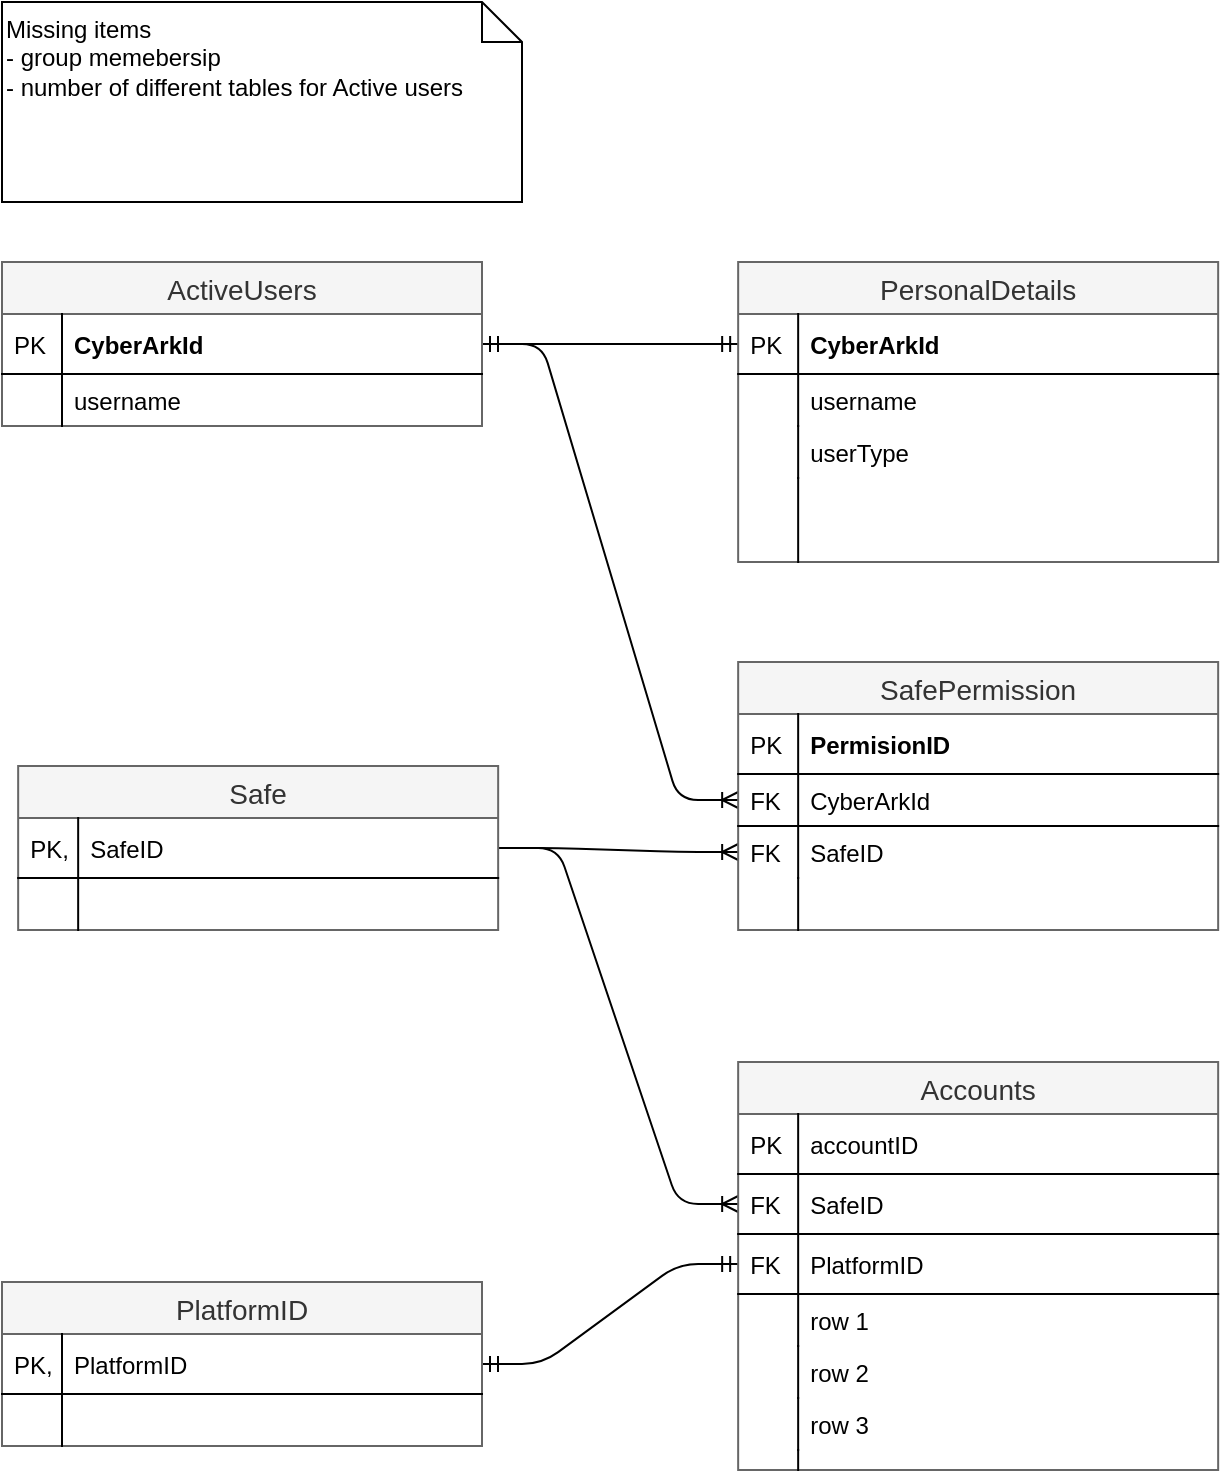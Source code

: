 <mxfile version="13.0.1" type="device" pages="3"><diagram id="h0bGJaX4i4ddH7-zk2Kg" name="entity relations"><mxGraphModel dx="1086" dy="806" grid="1" gridSize="10" guides="1" tooltips="1" connect="1" arrows="1" fold="1" page="1" pageScale="1" pageWidth="850" pageHeight="1100" math="0" shadow="0"><root><mxCell id="0"/><mxCell id="1" parent="0"/><mxCell id="xmzjvy61RxIBYFn5Sgrm-73" value="" style="edgeStyle=entityRelationEdgeStyle;fontSize=12;html=1;endArrow=ERmandOne;startArrow=ERmandOne;entryX=0;entryY=0.5;entryDx=0;entryDy=0;exitX=1;exitY=0.5;exitDx=0;exitDy=0;" parent="1" source="MFHoOH72M9e6B-pC0F_9-9" target="xmzjvy61RxIBYFn5Sgrm-2" edge="1"><mxGeometry width="100" height="100" relative="1" as="geometry"><mxPoint x="338.08" y="380" as="sourcePoint"/><mxPoint x="438.08" y="280" as="targetPoint"/></mxGeometry></mxCell><mxCell id="xmzjvy61RxIBYFn5Sgrm-75" value="" style="edgeStyle=entityRelationEdgeStyle;fontSize=12;html=1;endArrow=ERoneToMany;exitX=1;exitY=0.5;exitDx=0;exitDy=0;entryX=0;entryY=0.5;entryDx=0;entryDy=0;" parent="1" source="MFHoOH72M9e6B-pC0F_9-9" target="xmzjvy61RxIBYFn5Sgrm-52" edge="1"><mxGeometry width="100" height="100" relative="1" as="geometry"><mxPoint x="338.08" y="510" as="sourcePoint"/><mxPoint x="438.08" y="410" as="targetPoint"/></mxGeometry></mxCell><mxCell id="xmzjvy61RxIBYFn5Sgrm-76" value="" style="edgeStyle=entityRelationEdgeStyle;fontSize=12;html=1;endArrow=ERoneToMany;exitX=1;exitY=0.5;exitDx=0;exitDy=0;entryX=0;entryY=0.5;entryDx=0;entryDy=0;" parent="1" source="xmzjvy61RxIBYFn5Sgrm-48" target="xmzjvy61RxIBYFn5Sgrm-54" edge="1"><mxGeometry width="100" height="100" relative="1" as="geometry"><mxPoint x="348.08" y="331" as="sourcePoint"/><mxPoint x="458.08" y="529" as="targetPoint"/></mxGeometry></mxCell><mxCell id="xmzjvy61RxIBYFn5Sgrm-90" value="" style="edgeStyle=entityRelationEdgeStyle;fontSize=12;html=1;endArrow=ERoneToMany;exitX=1;exitY=0.5;exitDx=0;exitDy=0;entryX=0;entryY=0.5;entryDx=0;entryDy=0;" parent="1" source="xmzjvy61RxIBYFn5Sgrm-48" target="xmzjvy61RxIBYFn5Sgrm-88" edge="1"><mxGeometry width="100" height="100" relative="1" as="geometry"><mxPoint x="358.08" y="533" as="sourcePoint"/><mxPoint x="458.08" y="535" as="targetPoint"/></mxGeometry></mxCell><mxCell id="xmzjvy61RxIBYFn5Sgrm-98" value="" style="edgeStyle=entityRelationEdgeStyle;fontSize=12;html=1;endArrow=ERmandOne;startArrow=ERmandOne;entryX=0;entryY=0.5;entryDx=0;entryDy=0;exitX=1;exitY=0.5;exitDx=0;exitDy=0;" parent="1" source="xmzjvy61RxIBYFn5Sgrm-94" target="xmzjvy61RxIBYFn5Sgrm-91" edge="1"><mxGeometry width="100" height="100" relative="1" as="geometry"><mxPoint x="248.08" y="720" as="sourcePoint"/><mxPoint x="348.08" y="620" as="targetPoint"/></mxGeometry></mxCell><mxCell id="e4TGI4z-4GF1HTSeUSSN-2" value="Missing items&lt;br&gt;- group memebersip&lt;br&gt;- number of different tables for Active users" style="shape=note;size=20;whiteSpace=wrap;html=1;align=left;verticalAlign=top;" parent="1" vertex="1"><mxGeometry x="100" y="100" width="260" height="100" as="geometry"/></mxCell><mxCell id="MFHoOH72M9e6B-pC0F_9-8" value="ActiveUsers" style="swimlane;fontStyle=0;childLayout=stackLayout;horizontal=1;startSize=26;horizontalStack=0;resizeParent=1;resizeParentMax=0;resizeLast=0;collapsible=1;marginBottom=0;align=center;fontSize=14;fillColor=#f5f5f5;strokeColor=#666666;fontColor=#333333;" parent="1" vertex="1"><mxGeometry x="100" y="230" width="240" height="82" as="geometry"><mxRectangle x="150" y="90" width="110" height="26" as="alternateBounds"/></mxGeometry></mxCell><mxCell id="MFHoOH72M9e6B-pC0F_9-9" value="CyberArkId" style="shape=partialRectangle;top=0;left=0;right=0;bottom=1;align=left;verticalAlign=middle;fillColor=none;spacingLeft=34;spacingRight=4;overflow=hidden;rotatable=0;points=[[0,0.5],[1,0.5]];portConstraint=eastwest;dropTarget=0;fontStyle=1;fontSize=12;" parent="MFHoOH72M9e6B-pC0F_9-8" vertex="1"><mxGeometry y="26" width="240" height="30" as="geometry"/></mxCell><mxCell id="MFHoOH72M9e6B-pC0F_9-10" value="PK" style="shape=partialRectangle;top=0;left=0;bottom=0;fillColor=none;align=left;verticalAlign=middle;spacingLeft=4;spacingRight=4;overflow=hidden;rotatable=0;points=[];portConstraint=eastwest;part=1;fontSize=12;" parent="MFHoOH72M9e6B-pC0F_9-9" vertex="1" connectable="0"><mxGeometry width="30" height="30" as="geometry"/></mxCell><mxCell id="MFHoOH72M9e6B-pC0F_9-11" value="username" style="shape=partialRectangle;top=0;left=0;right=0;bottom=0;align=left;verticalAlign=top;fillColor=none;spacingLeft=34;spacingRight=4;overflow=hidden;rotatable=0;points=[[0,0.5],[1,0.5]];portConstraint=eastwest;dropTarget=0;fontSize=12;" parent="MFHoOH72M9e6B-pC0F_9-8" vertex="1"><mxGeometry y="56" width="240" height="26" as="geometry"/></mxCell><mxCell id="MFHoOH72M9e6B-pC0F_9-12" value="" style="shape=partialRectangle;top=0;left=0;bottom=0;fillColor=none;align=left;verticalAlign=top;spacingLeft=4;spacingRight=4;overflow=hidden;rotatable=0;points=[];portConstraint=eastwest;part=1;fontSize=12;" parent="MFHoOH72M9e6B-pC0F_9-11" vertex="1" connectable="0"><mxGeometry width="30" height="26" as="geometry"/></mxCell><mxCell id="xmzjvy61RxIBYFn5Sgrm-47" value="Safe" style="swimlane;fontStyle=0;childLayout=stackLayout;horizontal=1;startSize=26;horizontalStack=0;resizeParent=1;resizeParentMax=0;resizeLast=0;collapsible=1;marginBottom=0;align=center;fontSize=14;fillColor=#f5f5f5;strokeColor=#666666;fontColor=#333333;" parent="1" vertex="1"><mxGeometry x="108.08" y="482" width="240" height="82" as="geometry"><mxRectangle x="150" y="90" width="110" height="26" as="alternateBounds"/></mxGeometry></mxCell><mxCell id="xmzjvy61RxIBYFn5Sgrm-48" value="SafeID" style="shape=partialRectangle;top=0;left=0;right=0;bottom=1;align=left;verticalAlign=middle;fillColor=none;spacingLeft=34;spacingRight=4;overflow=hidden;rotatable=0;points=[[0,0.5],[1,0.5]];portConstraint=eastwest;dropTarget=0;fontStyle=0;fontSize=12;" parent="xmzjvy61RxIBYFn5Sgrm-47" vertex="1"><mxGeometry y="26" width="240" height="30" as="geometry"/></mxCell><mxCell id="xmzjvy61RxIBYFn5Sgrm-49" value="PK, FK" style="shape=partialRectangle;top=0;left=0;bottom=0;fillColor=none;align=left;verticalAlign=middle;spacingLeft=4;spacingRight=4;overflow=hidden;rotatable=0;points=[];portConstraint=eastwest;part=1;fontSize=12;" parent="xmzjvy61RxIBYFn5Sgrm-48" vertex="1" connectable="0"><mxGeometry width="30" height="30" as="geometry"/></mxCell><mxCell id="xmzjvy61RxIBYFn5Sgrm-50" value="" style="shape=partialRectangle;top=0;left=0;right=0;bottom=0;align=left;verticalAlign=top;fillColor=none;spacingLeft=34;spacingRight=4;overflow=hidden;rotatable=0;points=[[0,0.5],[1,0.5]];portConstraint=eastwest;dropTarget=0;fontSize=12;" parent="xmzjvy61RxIBYFn5Sgrm-47" vertex="1"><mxGeometry y="56" width="240" height="26" as="geometry"/></mxCell><mxCell id="xmzjvy61RxIBYFn5Sgrm-51" value="" style="shape=partialRectangle;top=0;left=0;bottom=0;fillColor=none;align=left;verticalAlign=top;spacingLeft=4;spacingRight=4;overflow=hidden;rotatable=0;points=[];portConstraint=eastwest;part=1;fontSize=12;" parent="xmzjvy61RxIBYFn5Sgrm-50" vertex="1" connectable="0"><mxGeometry width="30" height="26" as="geometry"/></mxCell><mxCell id="xmzjvy61RxIBYFn5Sgrm-38" value="SafePermission" style="swimlane;fontStyle=0;childLayout=stackLayout;horizontal=1;startSize=26;horizontalStack=0;resizeParent=1;resizeParentMax=0;resizeLast=0;collapsible=1;marginBottom=0;align=center;fontSize=14;fillColor=#f5f5f5;strokeColor=#666666;fontColor=#333333;" parent="1" vertex="1"><mxGeometry x="468.08" y="430" width="240" height="134" as="geometry"><mxRectangle x="523.24" y="90" width="130" height="26" as="alternateBounds"/></mxGeometry></mxCell><mxCell id="xmzjvy61RxIBYFn5Sgrm-39" value="PermisionID" style="shape=partialRectangle;top=0;left=0;right=0;bottom=1;align=left;verticalAlign=middle;fillColor=none;spacingLeft=34;spacingRight=4;overflow=hidden;rotatable=0;points=[[0,0.5],[1,0.5]];portConstraint=eastwest;dropTarget=0;fontStyle=1;fontSize=12;" parent="xmzjvy61RxIBYFn5Sgrm-38" vertex="1"><mxGeometry y="26" width="240" height="30" as="geometry"/></mxCell><mxCell id="xmzjvy61RxIBYFn5Sgrm-40" value="PK" style="shape=partialRectangle;top=0;left=0;bottom=0;fillColor=none;align=left;verticalAlign=middle;spacingLeft=4;spacingRight=4;overflow=hidden;rotatable=0;points=[];portConstraint=eastwest;part=1;fontSize=12;" parent="xmzjvy61RxIBYFn5Sgrm-39" vertex="1" connectable="0"><mxGeometry width="30" height="30" as="geometry"/></mxCell><mxCell id="xmzjvy61RxIBYFn5Sgrm-52" value="CyberArkId " style="shape=partialRectangle;top=0;left=0;right=0;bottom=1;align=left;verticalAlign=top;fillColor=none;spacingLeft=34;spacingRight=4;overflow=hidden;rotatable=0;points=[[0,0.5],[1,0.5]];portConstraint=eastwest;dropTarget=0;fontSize=12;" parent="xmzjvy61RxIBYFn5Sgrm-38" vertex="1"><mxGeometry y="56" width="240" height="26" as="geometry"/></mxCell><mxCell id="xmzjvy61RxIBYFn5Sgrm-53" value="FK" style="shape=partialRectangle;top=0;left=0;bottom=0;fillColor=none;align=left;verticalAlign=top;spacingLeft=4;spacingRight=4;overflow=hidden;rotatable=0;points=[];portConstraint=eastwest;part=1;fontSize=12;" parent="xmzjvy61RxIBYFn5Sgrm-52" vertex="1" connectable="0"><mxGeometry width="30" height="26" as="geometry"/></mxCell><mxCell id="xmzjvy61RxIBYFn5Sgrm-54" value="SafeID " style="shape=partialRectangle;top=0;left=0;right=0;bottom=0;align=left;verticalAlign=top;fillColor=none;spacingLeft=34;spacingRight=4;overflow=hidden;rotatable=0;points=[[0,0.5],[1,0.5]];portConstraint=eastwest;dropTarget=0;fontSize=12;" parent="xmzjvy61RxIBYFn5Sgrm-38" vertex="1"><mxGeometry y="82" width="240" height="26" as="geometry"/></mxCell><mxCell id="xmzjvy61RxIBYFn5Sgrm-55" value="FK" style="shape=partialRectangle;top=0;left=0;bottom=0;fillColor=none;align=left;verticalAlign=top;spacingLeft=4;spacingRight=4;overflow=hidden;rotatable=0;points=[];portConstraint=eastwest;part=1;fontSize=12;" parent="xmzjvy61RxIBYFn5Sgrm-54" vertex="1" connectable="0"><mxGeometry width="30" height="26" as="geometry"/></mxCell><mxCell id="xmzjvy61RxIBYFn5Sgrm-41" value="" style="shape=partialRectangle;top=0;left=0;right=0;bottom=0;align=left;verticalAlign=top;fillColor=none;spacingLeft=34;spacingRight=4;overflow=hidden;rotatable=0;points=[[0,0.5],[1,0.5]];portConstraint=eastwest;dropTarget=0;fontSize=12;" parent="xmzjvy61RxIBYFn5Sgrm-38" vertex="1"><mxGeometry y="108" width="240" height="26" as="geometry"/></mxCell><mxCell id="xmzjvy61RxIBYFn5Sgrm-42" value="" style="shape=partialRectangle;top=0;left=0;bottom=0;fillColor=none;align=left;verticalAlign=top;spacingLeft=4;spacingRight=4;overflow=hidden;rotatable=0;points=[];portConstraint=eastwest;part=1;fontSize=12;" parent="xmzjvy61RxIBYFn5Sgrm-41" vertex="1" connectable="0"><mxGeometry width="30" height="26" as="geometry"/></mxCell><mxCell id="xmzjvy61RxIBYFn5Sgrm-1" value="PersonalDetails" style="swimlane;fontStyle=0;childLayout=stackLayout;horizontal=1;startSize=26;horizontalStack=0;resizeParent=1;resizeParentMax=0;resizeLast=0;collapsible=1;marginBottom=0;align=center;fontSize=14;fillColor=#f5f5f5;strokeColor=#666666;fontColor=#333333;" parent="1" vertex="1"><mxGeometry x="468.08" y="230" width="240" height="150" as="geometry"><mxRectangle x="523.24" y="90" width="130" height="26" as="alternateBounds"/></mxGeometry></mxCell><mxCell id="xmzjvy61RxIBYFn5Sgrm-2" value="CyberArkId" style="shape=partialRectangle;top=0;left=0;right=0;bottom=1;align=left;verticalAlign=middle;fillColor=none;spacingLeft=34;spacingRight=4;overflow=hidden;rotatable=0;points=[[0,0.5],[1,0.5]];portConstraint=eastwest;dropTarget=0;fontStyle=1;fontSize=12;" parent="xmzjvy61RxIBYFn5Sgrm-1" vertex="1"><mxGeometry y="26" width="240" height="30" as="geometry"/></mxCell><mxCell id="xmzjvy61RxIBYFn5Sgrm-3" value="PK" style="shape=partialRectangle;top=0;left=0;bottom=0;fillColor=none;align=left;verticalAlign=middle;spacingLeft=4;spacingRight=4;overflow=hidden;rotatable=0;points=[];portConstraint=eastwest;part=1;fontSize=12;" parent="xmzjvy61RxIBYFn5Sgrm-2" vertex="1" connectable="0"><mxGeometry width="30" height="30" as="geometry"/></mxCell><mxCell id="xmzjvy61RxIBYFn5Sgrm-4" value="username" style="shape=partialRectangle;top=0;left=0;right=0;bottom=0;align=left;verticalAlign=top;fillColor=none;spacingLeft=34;spacingRight=4;overflow=hidden;rotatable=0;points=[[0,0.5],[1,0.5]];portConstraint=eastwest;dropTarget=0;fontSize=12;" parent="xmzjvy61RxIBYFn5Sgrm-1" vertex="1"><mxGeometry y="56" width="240" height="26" as="geometry"/></mxCell><mxCell id="xmzjvy61RxIBYFn5Sgrm-5" value="" style="shape=partialRectangle;top=0;left=0;bottom=0;fillColor=none;align=left;verticalAlign=top;spacingLeft=4;spacingRight=4;overflow=hidden;rotatable=0;points=[];portConstraint=eastwest;part=1;fontSize=12;" parent="xmzjvy61RxIBYFn5Sgrm-4" vertex="1" connectable="0"><mxGeometry width="30" height="26" as="geometry"/></mxCell><mxCell id="xmzjvy61RxIBYFn5Sgrm-6" value="userType" style="shape=partialRectangle;top=0;left=0;right=0;bottom=0;align=left;verticalAlign=top;fillColor=none;spacingLeft=34;spacingRight=4;overflow=hidden;rotatable=0;points=[[0,0.5],[1,0.5]];portConstraint=eastwest;dropTarget=0;fontSize=12;" parent="xmzjvy61RxIBYFn5Sgrm-1" vertex="1"><mxGeometry y="82" width="240" height="26" as="geometry"/></mxCell><mxCell id="xmzjvy61RxIBYFn5Sgrm-7" value="" style="shape=partialRectangle;top=0;left=0;bottom=0;fillColor=none;align=left;verticalAlign=top;spacingLeft=4;spacingRight=4;overflow=hidden;rotatable=0;points=[];portConstraint=eastwest;part=1;fontSize=12;" parent="xmzjvy61RxIBYFn5Sgrm-6" vertex="1" connectable="0"><mxGeometry width="30" height="26" as="geometry"/></mxCell><mxCell id="xmzjvy61RxIBYFn5Sgrm-8" value="" style="shape=partialRectangle;top=0;left=0;right=0;bottom=0;align=left;verticalAlign=top;fillColor=none;spacingLeft=34;spacingRight=4;overflow=hidden;rotatable=0;points=[[0,0.5],[1,0.5]];portConstraint=eastwest;dropTarget=0;fontSize=12;" parent="xmzjvy61RxIBYFn5Sgrm-1" vertex="1"><mxGeometry y="108" width="240" height="42" as="geometry"/></mxCell><mxCell id="xmzjvy61RxIBYFn5Sgrm-9" value="" style="shape=partialRectangle;top=0;left=0;bottom=0;fillColor=none;align=left;verticalAlign=top;spacingLeft=4;spacingRight=4;overflow=hidden;rotatable=0;points=[];portConstraint=eastwest;part=1;fontSize=12;" parent="xmzjvy61RxIBYFn5Sgrm-8" vertex="1" connectable="0"><mxGeometry width="30" height="42" as="geometry"/></mxCell><mxCell id="xmzjvy61RxIBYFn5Sgrm-77" value="Accounts" style="swimlane;fontStyle=0;childLayout=stackLayout;horizontal=1;startSize=26;horizontalStack=0;resizeParent=1;resizeParentMax=0;resizeLast=0;collapsible=1;marginBottom=0;align=center;fontSize=14;fillColor=#f5f5f5;strokeColor=#666666;fontColor=#333333;" parent="1" vertex="1"><mxGeometry x="468.08" y="630" width="240" height="204" as="geometry"/></mxCell><mxCell id="xmzjvy61RxIBYFn5Sgrm-78" value="accountID" style="shape=partialRectangle;top=0;left=0;right=0;bottom=1;align=left;verticalAlign=middle;fillColor=none;spacingLeft=34;spacingRight=4;overflow=hidden;rotatable=0;points=[[0,0.5],[1,0.5]];portConstraint=eastwest;dropTarget=0;fontStyle=0;fontSize=12;" parent="xmzjvy61RxIBYFn5Sgrm-77" vertex="1"><mxGeometry y="26" width="240" height="30" as="geometry"/></mxCell><mxCell id="xmzjvy61RxIBYFn5Sgrm-79" value="PK" style="shape=partialRectangle;top=0;left=0;bottom=0;fillColor=none;align=left;verticalAlign=middle;spacingLeft=4;spacingRight=4;overflow=hidden;rotatable=0;points=[];portConstraint=eastwest;part=1;fontSize=12;" parent="xmzjvy61RxIBYFn5Sgrm-78" vertex="1" connectable="0"><mxGeometry width="30" height="30" as="geometry"/></mxCell><mxCell id="xmzjvy61RxIBYFn5Sgrm-88" value="SafeID" style="shape=partialRectangle;top=0;left=0;right=0;bottom=1;align=left;verticalAlign=middle;fillColor=none;spacingLeft=34;spacingRight=4;overflow=hidden;rotatable=0;points=[[0,0.5],[1,0.5]];portConstraint=eastwest;dropTarget=0;fontStyle=0;fontSize=12;" parent="xmzjvy61RxIBYFn5Sgrm-77" vertex="1"><mxGeometry y="56" width="240" height="30" as="geometry"/></mxCell><mxCell id="xmzjvy61RxIBYFn5Sgrm-89" value="FK" style="shape=partialRectangle;top=0;left=0;bottom=0;fillColor=none;align=left;verticalAlign=middle;spacingLeft=4;spacingRight=4;overflow=hidden;rotatable=0;points=[];portConstraint=eastwest;part=1;fontSize=12;" parent="xmzjvy61RxIBYFn5Sgrm-88" vertex="1" connectable="0"><mxGeometry width="30" height="30" as="geometry"/></mxCell><mxCell id="xmzjvy61RxIBYFn5Sgrm-91" value="PlatformID" style="shape=partialRectangle;top=0;left=0;right=0;bottom=1;align=left;verticalAlign=middle;fillColor=none;spacingLeft=34;spacingRight=4;overflow=hidden;rotatable=0;points=[[0,0.5],[1,0.5]];portConstraint=eastwest;dropTarget=0;fontStyle=0;fontSize=12;" parent="xmzjvy61RxIBYFn5Sgrm-77" vertex="1"><mxGeometry y="86" width="240" height="30" as="geometry"/></mxCell><mxCell id="xmzjvy61RxIBYFn5Sgrm-92" value="FK" style="shape=partialRectangle;top=0;left=0;bottom=0;fillColor=none;align=left;verticalAlign=middle;spacingLeft=4;spacingRight=4;overflow=hidden;rotatable=0;points=[];portConstraint=eastwest;part=1;fontSize=12;" parent="xmzjvy61RxIBYFn5Sgrm-91" vertex="1" connectable="0"><mxGeometry width="30" height="30" as="geometry"/></mxCell><mxCell id="xmzjvy61RxIBYFn5Sgrm-80" value="row 1" style="shape=partialRectangle;top=0;left=0;right=0;bottom=0;align=left;verticalAlign=top;fillColor=none;spacingLeft=34;spacingRight=4;overflow=hidden;rotatable=0;points=[[0,0.5],[1,0.5]];portConstraint=eastwest;dropTarget=0;fontSize=12;" parent="xmzjvy61RxIBYFn5Sgrm-77" vertex="1"><mxGeometry y="116" width="240" height="26" as="geometry"/></mxCell><mxCell id="xmzjvy61RxIBYFn5Sgrm-81" value="" style="shape=partialRectangle;top=0;left=0;bottom=0;fillColor=none;align=left;verticalAlign=top;spacingLeft=4;spacingRight=4;overflow=hidden;rotatable=0;points=[];portConstraint=eastwest;part=1;fontSize=12;" parent="xmzjvy61RxIBYFn5Sgrm-80" vertex="1" connectable="0"><mxGeometry width="30" height="26" as="geometry"/></mxCell><mxCell id="xmzjvy61RxIBYFn5Sgrm-82" value="row 2" style="shape=partialRectangle;top=0;left=0;right=0;bottom=0;align=left;verticalAlign=top;fillColor=none;spacingLeft=34;spacingRight=4;overflow=hidden;rotatable=0;points=[[0,0.5],[1,0.5]];portConstraint=eastwest;dropTarget=0;fontSize=12;" parent="xmzjvy61RxIBYFn5Sgrm-77" vertex="1"><mxGeometry y="142" width="240" height="26" as="geometry"/></mxCell><mxCell id="xmzjvy61RxIBYFn5Sgrm-83" value="" style="shape=partialRectangle;top=0;left=0;bottom=0;fillColor=none;align=left;verticalAlign=top;spacingLeft=4;spacingRight=4;overflow=hidden;rotatable=0;points=[];portConstraint=eastwest;part=1;fontSize=12;" parent="xmzjvy61RxIBYFn5Sgrm-82" vertex="1" connectable="0"><mxGeometry width="30" height="26" as="geometry"/></mxCell><mxCell id="xmzjvy61RxIBYFn5Sgrm-84" value="row 3" style="shape=partialRectangle;top=0;left=0;right=0;bottom=0;align=left;verticalAlign=top;fillColor=none;spacingLeft=34;spacingRight=4;overflow=hidden;rotatable=0;points=[[0,0.5],[1,0.5]];portConstraint=eastwest;dropTarget=0;fontSize=12;" parent="xmzjvy61RxIBYFn5Sgrm-77" vertex="1"><mxGeometry y="168" width="240" height="26" as="geometry"/></mxCell><mxCell id="xmzjvy61RxIBYFn5Sgrm-85" value="" style="shape=partialRectangle;top=0;left=0;bottom=0;fillColor=none;align=left;verticalAlign=top;spacingLeft=4;spacingRight=4;overflow=hidden;rotatable=0;points=[];portConstraint=eastwest;part=1;fontSize=12;" parent="xmzjvy61RxIBYFn5Sgrm-84" vertex="1" connectable="0"><mxGeometry width="30" height="26" as="geometry"/></mxCell><mxCell id="xmzjvy61RxIBYFn5Sgrm-86" value="" style="shape=partialRectangle;top=0;left=0;right=0;bottom=0;align=left;verticalAlign=top;fillColor=none;spacingLeft=34;spacingRight=4;overflow=hidden;rotatable=0;points=[[0,0.5],[1,0.5]];portConstraint=eastwest;dropTarget=0;fontSize=12;" parent="xmzjvy61RxIBYFn5Sgrm-77" vertex="1"><mxGeometry y="194" width="240" height="10" as="geometry"/></mxCell><mxCell id="xmzjvy61RxIBYFn5Sgrm-87" value="" style="shape=partialRectangle;top=0;left=0;bottom=0;fillColor=none;align=left;verticalAlign=top;spacingLeft=4;spacingRight=4;overflow=hidden;rotatable=0;points=[];portConstraint=eastwest;part=1;fontSize=12;" parent="xmzjvy61RxIBYFn5Sgrm-86" vertex="1" connectable="0"><mxGeometry width="30" height="10" as="geometry"/></mxCell><mxCell id="xmzjvy61RxIBYFn5Sgrm-93" value="PlatformID" style="swimlane;fontStyle=0;childLayout=stackLayout;horizontal=1;startSize=26;horizontalStack=0;resizeParent=1;resizeParentMax=0;resizeLast=0;collapsible=1;marginBottom=0;align=center;fontSize=14;fillColor=#f5f5f5;strokeColor=#666666;fontColor=#333333;" parent="1" vertex="1"><mxGeometry x="100" y="740" width="240" height="82" as="geometry"><mxRectangle x="150" y="90" width="110" height="26" as="alternateBounds"/></mxGeometry></mxCell><mxCell id="xmzjvy61RxIBYFn5Sgrm-94" value="PlatformID" style="shape=partialRectangle;top=0;left=0;right=0;bottom=1;align=left;verticalAlign=middle;fillColor=none;spacingLeft=34;spacingRight=4;overflow=hidden;rotatable=0;points=[[0,0.5],[1,0.5]];portConstraint=eastwest;dropTarget=0;fontStyle=0;fontSize=12;" parent="xmzjvy61RxIBYFn5Sgrm-93" vertex="1"><mxGeometry y="26" width="240" height="30" as="geometry"/></mxCell><mxCell id="xmzjvy61RxIBYFn5Sgrm-95" value="PK, FK" style="shape=partialRectangle;top=0;left=0;bottom=0;fillColor=none;align=left;verticalAlign=middle;spacingLeft=4;spacingRight=4;overflow=hidden;rotatable=0;points=[];portConstraint=eastwest;part=1;fontSize=12;" parent="xmzjvy61RxIBYFn5Sgrm-94" vertex="1" connectable="0"><mxGeometry width="30" height="30" as="geometry"/></mxCell><mxCell id="xmzjvy61RxIBYFn5Sgrm-96" value="" style="shape=partialRectangle;top=0;left=0;right=0;bottom=0;align=left;verticalAlign=top;fillColor=none;spacingLeft=34;spacingRight=4;overflow=hidden;rotatable=0;points=[[0,0.5],[1,0.5]];portConstraint=eastwest;dropTarget=0;fontSize=12;" parent="xmzjvy61RxIBYFn5Sgrm-93" vertex="1"><mxGeometry y="56" width="240" height="26" as="geometry"/></mxCell><mxCell id="xmzjvy61RxIBYFn5Sgrm-97" value="" style="shape=partialRectangle;top=0;left=0;bottom=0;fillColor=none;align=left;verticalAlign=top;spacingLeft=4;spacingRight=4;overflow=hidden;rotatable=0;points=[];portConstraint=eastwest;part=1;fontSize=12;" parent="xmzjvy61RxIBYFn5Sgrm-96" vertex="1" connectable="0"><mxGeometry width="30" height="26" as="geometry"/></mxCell></root></mxGraphModel></diagram><diagram id="OjbdPkl3FEEiEPVgNsKW" name="entity relations with history"><mxGraphModel dx="1086" dy="806" grid="1" gridSize="10" guides="1" tooltips="1" connect="1" arrows="1" fold="1" page="1" pageScale="1" pageWidth="850" pageHeight="1100" math="0" shadow="0"><root><mxCell id="AyatujjqUIouqvu1tUF5-0"/><mxCell id="AyatujjqUIouqvu1tUF5-1" parent="AyatujjqUIouqvu1tUF5-0"/><mxCell id="INueGXiEza0OY32mo9jE-0" value="1" style="resizable=0;html=1;align=left;verticalAlign=bottom;" connectable="0" vertex="1" parent="AyatujjqUIouqvu1tUF5-1"><mxGeometry x="330.0" y="224.006" as="geometry"/></mxCell><mxCell id="INueGXiEza0OY32mo9jE-1" value="1" style="resizable=0;html=1;align=left;verticalAlign=bottom;" connectable="0" vertex="1" parent="AyatujjqUIouqvu1tUF5-1"><mxGeometry x="690.0" y="228.006" as="geometry"/></mxCell><mxCell id="INueGXiEza0OY32mo9jE-2" value="" style="edgeStyle=entityRelationEdgeStyle;fontSize=12;html=1;endArrow=ERmandOne;startArrow=ERmandOne;entryX=0;entryY=0.5;entryDx=0;entryDy=0;exitX=1;exitY=0.5;exitDx=0;exitDy=0;" edge="1" parent="AyatujjqUIouqvu1tUF5-1" source="INueGXiEza0OY32mo9jE-6" target="INueGXiEza0OY32mo9jE-26"><mxGeometry width="100" height="100" relative="1" as="geometry"><mxPoint x="328.08" y="430" as="sourcePoint"/><mxPoint x="428.08" y="330" as="targetPoint"/></mxGeometry></mxCell><mxCell id="INueGXiEza0OY32mo9jE-3" value="" style="edgeStyle=entityRelationEdgeStyle;fontSize=12;html=1;endArrow=ERoneToMany;exitX=1;exitY=0.5;exitDx=0;exitDy=0;entryX=0;entryY=0.5;entryDx=0;entryDy=0;" edge="1" parent="AyatujjqUIouqvu1tUF5-1" source="INueGXiEza0OY32mo9jE-6" target="INueGXiEza0OY32mo9jE-19"><mxGeometry width="100" height="100" relative="1" as="geometry"><mxPoint x="328.08" y="560" as="sourcePoint"/><mxPoint x="428.08" y="460" as="targetPoint"/></mxGeometry></mxCell><mxCell id="INueGXiEza0OY32mo9jE-4" value="" style="edgeStyle=entityRelationEdgeStyle;fontSize=12;html=1;endArrow=ERoneToMany;exitX=1;exitY=0.5;exitDx=0;exitDy=0;entryX=0;entryY=0.5;entryDx=0;entryDy=0;" edge="1" parent="AyatujjqUIouqvu1tUF5-1" source="INueGXiEza0OY32mo9jE-11" target="INueGXiEza0OY32mo9jE-21"><mxGeometry width="100" height="100" relative="1" as="geometry"><mxPoint x="338.08" y="381" as="sourcePoint"/><mxPoint x="448.08" y="579" as="targetPoint"/></mxGeometry></mxCell><mxCell id="INueGXiEza0OY32mo9jE-15" value="" style="edgeStyle=entityRelationEdgeStyle;fontSize=12;html=1;endArrow=ERoneToMany;exitX=1;exitY=0.5;exitDx=0;exitDy=0;entryX=0;entryY=0.5;entryDx=0;entryDy=0;" edge="1" parent="AyatujjqUIouqvu1tUF5-1" source="INueGXiEza0OY32mo9jE-11" target="INueGXiEza0OY32mo9jE-37"><mxGeometry width="100" height="100" relative="1" as="geometry"><mxPoint x="348.08" y="583" as="sourcePoint"/><mxPoint x="448.08" y="585" as="targetPoint"/></mxGeometry></mxCell><mxCell id="INueGXiEza0OY32mo9jE-72" value="" style="edgeStyle=entityRelationEdgeStyle;fontSize=12;html=1;endArrow=ERmandOne;startArrow=ERmandOne;entryX=0;entryY=0.5;entryDx=0;entryDy=0;exitX=1;exitY=0.5;exitDx=0;exitDy=0;" edge="1" parent="AyatujjqUIouqvu1tUF5-1" source="INueGXiEza0OY32mo9jE-50" target="INueGXiEza0OY32mo9jE-39"><mxGeometry width="100" height="100" relative="1" as="geometry"><mxPoint x="238.08" y="770" as="sourcePoint"/><mxPoint x="338.08" y="670" as="targetPoint"/></mxGeometry></mxCell><mxCell id="INueGXiEza0OY32mo9jE-5" value="ActiveUsers" style="swimlane;fontStyle=0;childLayout=stackLayout;horizontal=1;startSize=26;horizontalStack=0;resizeParent=1;resizeParentMax=0;resizeLast=0;collapsible=1;marginBottom=0;align=center;fontSize=14;fillColor=#f5f5f5;strokeColor=#666666;fontColor=#333333;" vertex="1" parent="AyatujjqUIouqvu1tUF5-1"><mxGeometry x="90" y="280" width="240" height="82" as="geometry"><mxRectangle x="150" y="90" width="110" height="26" as="alternateBounds"/></mxGeometry></mxCell><mxCell id="INueGXiEza0OY32mo9jE-6" value="CyberArkId" style="shape=partialRectangle;top=0;left=0;right=0;bottom=1;align=left;verticalAlign=middle;fillColor=none;spacingLeft=34;spacingRight=4;overflow=hidden;rotatable=0;points=[[0,0.5],[1,0.5]];portConstraint=eastwest;dropTarget=0;fontStyle=1;fontSize=12;" vertex="1" parent="INueGXiEza0OY32mo9jE-5"><mxGeometry y="26" width="240" height="30" as="geometry"/></mxCell><mxCell id="INueGXiEza0OY32mo9jE-7" value="PK" style="shape=partialRectangle;top=0;left=0;bottom=0;fillColor=none;align=left;verticalAlign=middle;spacingLeft=4;spacingRight=4;overflow=hidden;rotatable=0;points=[];portConstraint=eastwest;part=1;fontSize=12;" vertex="1" connectable="0" parent="INueGXiEza0OY32mo9jE-6"><mxGeometry width="30" height="30" as="geometry"/></mxCell><mxCell id="INueGXiEza0OY32mo9jE-8" value="username" style="shape=partialRectangle;top=0;left=0;right=0;bottom=0;align=left;verticalAlign=top;fillColor=none;spacingLeft=34;spacingRight=4;overflow=hidden;rotatable=0;points=[[0,0.5],[1,0.5]];portConstraint=eastwest;dropTarget=0;fontSize=12;" vertex="1" parent="INueGXiEza0OY32mo9jE-5"><mxGeometry y="56" width="240" height="26" as="geometry"/></mxCell><mxCell id="INueGXiEza0OY32mo9jE-9" value="" style="shape=partialRectangle;top=0;left=0;bottom=0;fillColor=none;align=left;verticalAlign=top;spacingLeft=4;spacingRight=4;overflow=hidden;rotatable=0;points=[];portConstraint=eastwest;part=1;fontSize=12;" vertex="1" connectable="0" parent="INueGXiEza0OY32mo9jE-8"><mxGeometry width="30" height="26" as="geometry"/></mxCell><mxCell id="INueGXiEza0OY32mo9jE-10" value="Safe" style="swimlane;fontStyle=0;childLayout=stackLayout;horizontal=1;startSize=26;horizontalStack=0;resizeParent=1;resizeParentMax=0;resizeLast=0;collapsible=1;marginBottom=0;align=center;fontSize=14;fillColor=#f5f5f5;strokeColor=#666666;fontColor=#333333;" vertex="1" parent="AyatujjqUIouqvu1tUF5-1"><mxGeometry x="98.08" y="532" width="240" height="82" as="geometry"><mxRectangle x="150" y="90" width="110" height="26" as="alternateBounds"/></mxGeometry></mxCell><mxCell id="INueGXiEza0OY32mo9jE-11" value="SafeID" style="shape=partialRectangle;top=0;left=0;right=0;bottom=1;align=left;verticalAlign=middle;fillColor=none;spacingLeft=34;spacingRight=4;overflow=hidden;rotatable=0;points=[[0,0.5],[1,0.5]];portConstraint=eastwest;dropTarget=0;fontStyle=0;fontSize=12;" vertex="1" parent="INueGXiEza0OY32mo9jE-10"><mxGeometry y="26" width="240" height="30" as="geometry"/></mxCell><mxCell id="INueGXiEza0OY32mo9jE-12" value="PK, FK" style="shape=partialRectangle;top=0;left=0;bottom=0;fillColor=none;align=left;verticalAlign=middle;spacingLeft=4;spacingRight=4;overflow=hidden;rotatable=0;points=[];portConstraint=eastwest;part=1;fontSize=12;" vertex="1" connectable="0" parent="INueGXiEza0OY32mo9jE-11"><mxGeometry width="30" height="30" as="geometry"/></mxCell><mxCell id="INueGXiEza0OY32mo9jE-13" value="" style="shape=partialRectangle;top=0;left=0;right=0;bottom=0;align=left;verticalAlign=top;fillColor=none;spacingLeft=34;spacingRight=4;overflow=hidden;rotatable=0;points=[[0,0.5],[1,0.5]];portConstraint=eastwest;dropTarget=0;fontSize=12;" vertex="1" parent="INueGXiEza0OY32mo9jE-10"><mxGeometry y="56" width="240" height="26" as="geometry"/></mxCell><mxCell id="INueGXiEza0OY32mo9jE-14" value="" style="shape=partialRectangle;top=0;left=0;bottom=0;fillColor=none;align=left;verticalAlign=top;spacingLeft=4;spacingRight=4;overflow=hidden;rotatable=0;points=[];portConstraint=eastwest;part=1;fontSize=12;" vertex="1" connectable="0" parent="INueGXiEza0OY32mo9jE-13"><mxGeometry width="30" height="26" as="geometry"/></mxCell><mxCell id="INueGXiEza0OY32mo9jE-16" value="SafePermission" style="swimlane;fontStyle=0;childLayout=stackLayout;horizontal=1;startSize=26;horizontalStack=0;resizeParent=1;resizeParentMax=0;resizeLast=0;collapsible=1;marginBottom=0;align=center;fontSize=14;fillColor=#f5f5f5;strokeColor=#666666;fontColor=#333333;" vertex="1" parent="AyatujjqUIouqvu1tUF5-1"><mxGeometry x="458.08" y="480" width="240" height="134" as="geometry"><mxRectangle x="523.24" y="90" width="130" height="26" as="alternateBounds"/></mxGeometry></mxCell><mxCell id="INueGXiEza0OY32mo9jE-17" value="PermisionID" style="shape=partialRectangle;top=0;left=0;right=0;bottom=1;align=left;verticalAlign=middle;fillColor=none;spacingLeft=34;spacingRight=4;overflow=hidden;rotatable=0;points=[[0,0.5],[1,0.5]];portConstraint=eastwest;dropTarget=0;fontStyle=1;fontSize=12;" vertex="1" parent="INueGXiEza0OY32mo9jE-16"><mxGeometry y="26" width="240" height="30" as="geometry"/></mxCell><mxCell id="INueGXiEza0OY32mo9jE-18" value="PK" style="shape=partialRectangle;top=0;left=0;bottom=0;fillColor=none;align=left;verticalAlign=middle;spacingLeft=4;spacingRight=4;overflow=hidden;rotatable=0;points=[];portConstraint=eastwest;part=1;fontSize=12;" vertex="1" connectable="0" parent="INueGXiEza0OY32mo9jE-17"><mxGeometry width="30" height="30" as="geometry"/></mxCell><mxCell id="INueGXiEza0OY32mo9jE-19" value="CyberArkId " style="shape=partialRectangle;top=0;left=0;right=0;bottom=1;align=left;verticalAlign=top;fillColor=none;spacingLeft=34;spacingRight=4;overflow=hidden;rotatable=0;points=[[0,0.5],[1,0.5]];portConstraint=eastwest;dropTarget=0;fontSize=12;" vertex="1" parent="INueGXiEza0OY32mo9jE-16"><mxGeometry y="56" width="240" height="26" as="geometry"/></mxCell><mxCell id="INueGXiEza0OY32mo9jE-20" value="FK" style="shape=partialRectangle;top=0;left=0;bottom=0;fillColor=none;align=left;verticalAlign=top;spacingLeft=4;spacingRight=4;overflow=hidden;rotatable=0;points=[];portConstraint=eastwest;part=1;fontSize=12;" vertex="1" connectable="0" parent="INueGXiEza0OY32mo9jE-19"><mxGeometry width="30" height="26" as="geometry"/></mxCell><mxCell id="INueGXiEza0OY32mo9jE-21" value="SafeID " style="shape=partialRectangle;top=0;left=0;right=0;bottom=0;align=left;verticalAlign=top;fillColor=none;spacingLeft=34;spacingRight=4;overflow=hidden;rotatable=0;points=[[0,0.5],[1,0.5]];portConstraint=eastwest;dropTarget=0;fontSize=12;" vertex="1" parent="INueGXiEza0OY32mo9jE-16"><mxGeometry y="82" width="240" height="26" as="geometry"/></mxCell><mxCell id="INueGXiEza0OY32mo9jE-22" value="FK" style="shape=partialRectangle;top=0;left=0;bottom=0;fillColor=none;align=left;verticalAlign=top;spacingLeft=4;spacingRight=4;overflow=hidden;rotatable=0;points=[];portConstraint=eastwest;part=1;fontSize=12;" vertex="1" connectable="0" parent="INueGXiEza0OY32mo9jE-21"><mxGeometry width="30" height="26" as="geometry"/></mxCell><mxCell id="INueGXiEza0OY32mo9jE-23" value="" style="shape=partialRectangle;top=0;left=0;right=0;bottom=0;align=left;verticalAlign=top;fillColor=none;spacingLeft=34;spacingRight=4;overflow=hidden;rotatable=0;points=[[0,0.5],[1,0.5]];portConstraint=eastwest;dropTarget=0;fontSize=12;" vertex="1" parent="INueGXiEza0OY32mo9jE-16"><mxGeometry y="108" width="240" height="26" as="geometry"/></mxCell><mxCell id="INueGXiEza0OY32mo9jE-24" value="" style="shape=partialRectangle;top=0;left=0;bottom=0;fillColor=none;align=left;verticalAlign=top;spacingLeft=4;spacingRight=4;overflow=hidden;rotatable=0;points=[];portConstraint=eastwest;part=1;fontSize=12;" vertex="1" connectable="0" parent="INueGXiEza0OY32mo9jE-23"><mxGeometry width="30" height="26" as="geometry"/></mxCell><mxCell id="INueGXiEza0OY32mo9jE-25" value="PersonalDetails" style="swimlane;fontStyle=0;childLayout=stackLayout;horizontal=1;startSize=26;horizontalStack=0;resizeParent=1;resizeParentMax=0;resizeLast=0;collapsible=1;marginBottom=0;align=center;fontSize=14;fillColor=#f5f5f5;strokeColor=#666666;fontColor=#333333;" vertex="1" parent="AyatujjqUIouqvu1tUF5-1"><mxGeometry x="458.08" y="280" width="240" height="150" as="geometry"><mxRectangle x="523.24" y="90" width="130" height="26" as="alternateBounds"/></mxGeometry></mxCell><mxCell id="INueGXiEza0OY32mo9jE-26" value="CyberArkId" style="shape=partialRectangle;top=0;left=0;right=0;bottom=1;align=left;verticalAlign=middle;fillColor=none;spacingLeft=34;spacingRight=4;overflow=hidden;rotatable=0;points=[[0,0.5],[1,0.5]];portConstraint=eastwest;dropTarget=0;fontStyle=1;fontSize=12;" vertex="1" parent="INueGXiEza0OY32mo9jE-25"><mxGeometry y="26" width="240" height="30" as="geometry"/></mxCell><mxCell id="INueGXiEza0OY32mo9jE-27" value="PK" style="shape=partialRectangle;top=0;left=0;bottom=0;fillColor=none;align=left;verticalAlign=middle;spacingLeft=4;spacingRight=4;overflow=hidden;rotatable=0;points=[];portConstraint=eastwest;part=1;fontSize=12;" vertex="1" connectable="0" parent="INueGXiEza0OY32mo9jE-26"><mxGeometry width="30" height="30" as="geometry"/></mxCell><mxCell id="INueGXiEza0OY32mo9jE-28" value="username" style="shape=partialRectangle;top=0;left=0;right=0;bottom=0;align=left;verticalAlign=top;fillColor=none;spacingLeft=34;spacingRight=4;overflow=hidden;rotatable=0;points=[[0,0.5],[1,0.5]];portConstraint=eastwest;dropTarget=0;fontSize=12;" vertex="1" parent="INueGXiEza0OY32mo9jE-25"><mxGeometry y="56" width="240" height="26" as="geometry"/></mxCell><mxCell id="INueGXiEza0OY32mo9jE-29" value="" style="shape=partialRectangle;top=0;left=0;bottom=0;fillColor=none;align=left;verticalAlign=top;spacingLeft=4;spacingRight=4;overflow=hidden;rotatable=0;points=[];portConstraint=eastwest;part=1;fontSize=12;" vertex="1" connectable="0" parent="INueGXiEza0OY32mo9jE-28"><mxGeometry width="30" height="26" as="geometry"/></mxCell><mxCell id="INueGXiEza0OY32mo9jE-30" value="userType" style="shape=partialRectangle;top=0;left=0;right=0;bottom=0;align=left;verticalAlign=top;fillColor=none;spacingLeft=34;spacingRight=4;overflow=hidden;rotatable=0;points=[[0,0.5],[1,0.5]];portConstraint=eastwest;dropTarget=0;fontSize=12;" vertex="1" parent="INueGXiEza0OY32mo9jE-25"><mxGeometry y="82" width="240" height="26" as="geometry"/></mxCell><mxCell id="INueGXiEza0OY32mo9jE-31" value="" style="shape=partialRectangle;top=0;left=0;bottom=0;fillColor=none;align=left;verticalAlign=top;spacingLeft=4;spacingRight=4;overflow=hidden;rotatable=0;points=[];portConstraint=eastwest;part=1;fontSize=12;" vertex="1" connectable="0" parent="INueGXiEza0OY32mo9jE-30"><mxGeometry width="30" height="26" as="geometry"/></mxCell><mxCell id="INueGXiEza0OY32mo9jE-32" value="" style="shape=partialRectangle;top=0;left=0;right=0;bottom=0;align=left;verticalAlign=top;fillColor=none;spacingLeft=34;spacingRight=4;overflow=hidden;rotatable=0;points=[[0,0.5],[1,0.5]];portConstraint=eastwest;dropTarget=0;fontSize=12;" vertex="1" parent="INueGXiEza0OY32mo9jE-25"><mxGeometry y="108" width="240" height="42" as="geometry"/></mxCell><mxCell id="INueGXiEza0OY32mo9jE-33" value="" style="shape=partialRectangle;top=0;left=0;bottom=0;fillColor=none;align=left;verticalAlign=top;spacingLeft=4;spacingRight=4;overflow=hidden;rotatable=0;points=[];portConstraint=eastwest;part=1;fontSize=12;" vertex="1" connectable="0" parent="INueGXiEza0OY32mo9jE-32"><mxGeometry width="30" height="42" as="geometry"/></mxCell><mxCell id="INueGXiEza0OY32mo9jE-34" value="Accounts" style="swimlane;fontStyle=0;childLayout=stackLayout;horizontal=1;startSize=26;horizontalStack=0;resizeParent=1;resizeParentMax=0;resizeLast=0;collapsible=1;marginBottom=0;align=center;fontSize=14;fillColor=#f5f5f5;strokeColor=#666666;fontColor=#333333;" vertex="1" parent="AyatujjqUIouqvu1tUF5-1"><mxGeometry x="458.08" y="680" width="240" height="204" as="geometry"/></mxCell><mxCell id="INueGXiEza0OY32mo9jE-35" value="accountID" style="shape=partialRectangle;top=0;left=0;right=0;bottom=1;align=left;verticalAlign=middle;fillColor=none;spacingLeft=34;spacingRight=4;overflow=hidden;rotatable=0;points=[[0,0.5],[1,0.5]];portConstraint=eastwest;dropTarget=0;fontStyle=0;fontSize=12;" vertex="1" parent="INueGXiEza0OY32mo9jE-34"><mxGeometry y="26" width="240" height="30" as="geometry"/></mxCell><mxCell id="INueGXiEza0OY32mo9jE-36" value="PK" style="shape=partialRectangle;top=0;left=0;bottom=0;fillColor=none;align=left;verticalAlign=middle;spacingLeft=4;spacingRight=4;overflow=hidden;rotatable=0;points=[];portConstraint=eastwest;part=1;fontSize=12;" vertex="1" connectable="0" parent="INueGXiEza0OY32mo9jE-35"><mxGeometry width="30" height="30" as="geometry"/></mxCell><mxCell id="INueGXiEza0OY32mo9jE-37" value="SafeID" style="shape=partialRectangle;top=0;left=0;right=0;bottom=1;align=left;verticalAlign=middle;fillColor=none;spacingLeft=34;spacingRight=4;overflow=hidden;rotatable=0;points=[[0,0.5],[1,0.5]];portConstraint=eastwest;dropTarget=0;fontStyle=0;fontSize=12;" vertex="1" parent="INueGXiEza0OY32mo9jE-34"><mxGeometry y="56" width="240" height="30" as="geometry"/></mxCell><mxCell id="INueGXiEza0OY32mo9jE-38" value="FK" style="shape=partialRectangle;top=0;left=0;bottom=0;fillColor=none;align=left;verticalAlign=middle;spacingLeft=4;spacingRight=4;overflow=hidden;rotatable=0;points=[];portConstraint=eastwest;part=1;fontSize=12;" vertex="1" connectable="0" parent="INueGXiEza0OY32mo9jE-37"><mxGeometry width="30" height="30" as="geometry"/></mxCell><mxCell id="INueGXiEza0OY32mo9jE-39" value="PlatformID" style="shape=partialRectangle;top=0;left=0;right=0;bottom=1;align=left;verticalAlign=middle;fillColor=none;spacingLeft=34;spacingRight=4;overflow=hidden;rotatable=0;points=[[0,0.5],[1,0.5]];portConstraint=eastwest;dropTarget=0;fontStyle=0;fontSize=12;" vertex="1" parent="INueGXiEza0OY32mo9jE-34"><mxGeometry y="86" width="240" height="30" as="geometry"/></mxCell><mxCell id="INueGXiEza0OY32mo9jE-40" value="FK" style="shape=partialRectangle;top=0;left=0;bottom=0;fillColor=none;align=left;verticalAlign=middle;spacingLeft=4;spacingRight=4;overflow=hidden;rotatable=0;points=[];portConstraint=eastwest;part=1;fontSize=12;" vertex="1" connectable="0" parent="INueGXiEza0OY32mo9jE-39"><mxGeometry width="30" height="30" as="geometry"/></mxCell><mxCell id="INueGXiEza0OY32mo9jE-41" value="row 1" style="shape=partialRectangle;top=0;left=0;right=0;bottom=0;align=left;verticalAlign=top;fillColor=none;spacingLeft=34;spacingRight=4;overflow=hidden;rotatable=0;points=[[0,0.5],[1,0.5]];portConstraint=eastwest;dropTarget=0;fontSize=12;" vertex="1" parent="INueGXiEza0OY32mo9jE-34"><mxGeometry y="116" width="240" height="26" as="geometry"/></mxCell><mxCell id="INueGXiEza0OY32mo9jE-42" value="" style="shape=partialRectangle;top=0;left=0;bottom=0;fillColor=none;align=left;verticalAlign=top;spacingLeft=4;spacingRight=4;overflow=hidden;rotatable=0;points=[];portConstraint=eastwest;part=1;fontSize=12;" vertex="1" connectable="0" parent="INueGXiEza0OY32mo9jE-41"><mxGeometry width="30" height="26" as="geometry"/></mxCell><mxCell id="INueGXiEza0OY32mo9jE-43" value="row 2" style="shape=partialRectangle;top=0;left=0;right=0;bottom=0;align=left;verticalAlign=top;fillColor=none;spacingLeft=34;spacingRight=4;overflow=hidden;rotatable=0;points=[[0,0.5],[1,0.5]];portConstraint=eastwest;dropTarget=0;fontSize=12;" vertex="1" parent="INueGXiEza0OY32mo9jE-34"><mxGeometry y="142" width="240" height="26" as="geometry"/></mxCell><mxCell id="INueGXiEza0OY32mo9jE-44" value="" style="shape=partialRectangle;top=0;left=0;bottom=0;fillColor=none;align=left;verticalAlign=top;spacingLeft=4;spacingRight=4;overflow=hidden;rotatable=0;points=[];portConstraint=eastwest;part=1;fontSize=12;" vertex="1" connectable="0" parent="INueGXiEza0OY32mo9jE-43"><mxGeometry width="30" height="26" as="geometry"/></mxCell><mxCell id="INueGXiEza0OY32mo9jE-45" value="row 3" style="shape=partialRectangle;top=0;left=0;right=0;bottom=0;align=left;verticalAlign=top;fillColor=none;spacingLeft=34;spacingRight=4;overflow=hidden;rotatable=0;points=[[0,0.5],[1,0.5]];portConstraint=eastwest;dropTarget=0;fontSize=12;" vertex="1" parent="INueGXiEza0OY32mo9jE-34"><mxGeometry y="168" width="240" height="26" as="geometry"/></mxCell><mxCell id="INueGXiEza0OY32mo9jE-46" value="" style="shape=partialRectangle;top=0;left=0;bottom=0;fillColor=none;align=left;verticalAlign=top;spacingLeft=4;spacingRight=4;overflow=hidden;rotatable=0;points=[];portConstraint=eastwest;part=1;fontSize=12;" vertex="1" connectable="0" parent="INueGXiEza0OY32mo9jE-45"><mxGeometry width="30" height="26" as="geometry"/></mxCell><mxCell id="INueGXiEza0OY32mo9jE-47" value="" style="shape=partialRectangle;top=0;left=0;right=0;bottom=0;align=left;verticalAlign=top;fillColor=none;spacingLeft=34;spacingRight=4;overflow=hidden;rotatable=0;points=[[0,0.5],[1,0.5]];portConstraint=eastwest;dropTarget=0;fontSize=12;" vertex="1" parent="INueGXiEza0OY32mo9jE-34"><mxGeometry y="194" width="240" height="10" as="geometry"/></mxCell><mxCell id="INueGXiEza0OY32mo9jE-48" value="" style="shape=partialRectangle;top=0;left=0;bottom=0;fillColor=none;align=left;verticalAlign=top;spacingLeft=4;spacingRight=4;overflow=hidden;rotatable=0;points=[];portConstraint=eastwest;part=1;fontSize=12;" vertex="1" connectable="0" parent="INueGXiEza0OY32mo9jE-47"><mxGeometry width="30" height="10" as="geometry"/></mxCell><mxCell id="aIMXCy4IYBRAPQWXIiH5-5" value="Historical accounts" style="swimlane;fontStyle=0;childLayout=stackLayout;horizontal=1;startSize=26;horizontalStack=0;resizeParent=1;resizeParentMax=0;resizeLast=0;collapsible=1;marginBottom=0;align=center;fontSize=14;fillColor=#e51400;strokeColor=#B20000;fontColor=#ffffff;" vertex="1" parent="AyatujjqUIouqvu1tUF5-1"><mxGeometry x="458.08" y="920" width="240" height="130" as="geometry"><mxRectangle x="150" y="90" width="110" height="26" as="alternateBounds"/></mxGeometry></mxCell><mxCell id="aIMXCy4IYBRAPQWXIiH5-6" value="ID INT IDENTITY(1,1)" style="shape=partialRectangle;top=0;left=0;right=0;bottom=1;align=left;verticalAlign=middle;fillColor=none;spacingLeft=34;spacingRight=4;overflow=hidden;rotatable=0;points=[[0,0.5],[1,0.5]];portConstraint=eastwest;dropTarget=0;fontStyle=0;fontSize=12;" vertex="1" parent="aIMXCy4IYBRAPQWXIiH5-5"><mxGeometry y="26" width="240" height="30" as="geometry"/></mxCell><mxCell id="aIMXCy4IYBRAPQWXIiH5-7" value="PK, FK" style="shape=partialRectangle;top=0;left=0;bottom=0;fillColor=none;align=left;verticalAlign=middle;spacingLeft=4;spacingRight=4;overflow=hidden;rotatable=0;points=[];portConstraint=eastwest;part=1;fontSize=12;" vertex="1" connectable="0" parent="aIMXCy4IYBRAPQWXIiH5-6"><mxGeometry width="30" height="30" as="geometry"/></mxCell><mxCell id="aIMXCy4IYBRAPQWXIiH5-8" value="firstName VARCHAR(255)" style="shape=partialRectangle;top=0;left=0;right=0;bottom=0;align=left;verticalAlign=top;fillColor=none;spacingLeft=34;spacingRight=4;overflow=hidden;rotatable=0;points=[[0,0.5],[1,0.5]];portConstraint=eastwest;dropTarget=0;fontSize=12;" vertex="1" parent="aIMXCy4IYBRAPQWXIiH5-5"><mxGeometry y="56" width="240" height="26" as="geometry"/></mxCell><mxCell id="aIMXCy4IYBRAPQWXIiH5-9" value="" style="shape=partialRectangle;top=0;left=0;bottom=0;fillColor=none;align=left;verticalAlign=top;spacingLeft=4;spacingRight=4;overflow=hidden;rotatable=0;points=[];portConstraint=eastwest;part=1;fontSize=12;" vertex="1" connectable="0" parent="aIMXCy4IYBRAPQWXIiH5-8"><mxGeometry width="30" height="26" as="geometry"/></mxCell><mxCell id="aIMXCy4IYBRAPQWXIiH5-10" value="lastName VARCHAR(255)" style="shape=partialRectangle;top=0;left=0;right=0;bottom=0;align=left;verticalAlign=top;fillColor=none;spacingLeft=34;spacingRight=4;overflow=hidden;rotatable=0;points=[[0,0.5],[1,0.5]];portConstraint=eastwest;dropTarget=0;fontSize=12;" vertex="1" parent="aIMXCy4IYBRAPQWXIiH5-5"><mxGeometry y="82" width="240" height="26" as="geometry"/></mxCell><mxCell id="aIMXCy4IYBRAPQWXIiH5-11" value="" style="shape=partialRectangle;top=0;left=0;bottom=0;fillColor=none;align=left;verticalAlign=top;spacingLeft=4;spacingRight=4;overflow=hidden;rotatable=0;points=[];portConstraint=eastwest;part=1;fontSize=12;" vertex="1" connectable="0" parent="aIMXCy4IYBRAPQWXIiH5-10"><mxGeometry width="30" height="26" as="geometry"/></mxCell><mxCell id="aIMXCy4IYBRAPQWXIiH5-12" value="" style="shape=partialRectangle;top=0;left=0;right=0;bottom=0;align=left;verticalAlign=top;fillColor=none;spacingLeft=34;spacingRight=4;overflow=hidden;rotatable=0;points=[[0,0.5],[1,0.5]];portConstraint=eastwest;dropTarget=0;fontSize=12;" vertex="1" parent="aIMXCy4IYBRAPQWXIiH5-5"><mxGeometry y="108" width="240" height="22" as="geometry"/></mxCell><mxCell id="aIMXCy4IYBRAPQWXIiH5-13" value="" style="shape=partialRectangle;top=0;left=0;bottom=0;fillColor=none;align=left;verticalAlign=top;spacingLeft=4;spacingRight=4;overflow=hidden;rotatable=0;points=[];portConstraint=eastwest;part=1;fontSize=12;" vertex="1" connectable="0" parent="aIMXCy4IYBRAPQWXIiH5-12"><mxGeometry width="30" height="22" as="geometry"/></mxCell><mxCell id="INueGXiEza0OY32mo9jE-63" value="HistoricalPersonalDetails" style="swimlane;fontStyle=0;childLayout=stackLayout;horizontal=1;startSize=26;horizontalStack=0;resizeParent=1;resizeParentMax=0;resizeLast=0;collapsible=1;marginBottom=0;align=center;fontSize=14;fillColor=#e51400;strokeColor=#B20000;fontColor=#ffffff;" vertex="1" parent="AyatujjqUIouqvu1tUF5-1"><mxGeometry x="458.08" y="90" width="240" height="130" as="geometry"><mxRectangle x="150" y="90" width="110" height="26" as="alternateBounds"/></mxGeometry></mxCell><mxCell id="INueGXiEza0OY32mo9jE-64" value="ID INT IDENTITY(1,1)" style="shape=partialRectangle;top=0;left=0;right=0;bottom=1;align=left;verticalAlign=middle;fillColor=none;spacingLeft=34;spacingRight=4;overflow=hidden;rotatable=0;points=[[0,0.5],[1,0.5]];portConstraint=eastwest;dropTarget=0;fontStyle=0;fontSize=12;" vertex="1" parent="INueGXiEza0OY32mo9jE-63"><mxGeometry y="26" width="240" height="30" as="geometry"/></mxCell><mxCell id="INueGXiEza0OY32mo9jE-65" value="PK, FK" style="shape=partialRectangle;top=0;left=0;bottom=0;fillColor=none;align=left;verticalAlign=middle;spacingLeft=4;spacingRight=4;overflow=hidden;rotatable=0;points=[];portConstraint=eastwest;part=1;fontSize=12;" vertex="1" connectable="0" parent="INueGXiEza0OY32mo9jE-64"><mxGeometry width="30" height="30" as="geometry"/></mxCell><mxCell id="INueGXiEza0OY32mo9jE-66" value="firstName VARCHAR(255)" style="shape=partialRectangle;top=0;left=0;right=0;bottom=0;align=left;verticalAlign=top;fillColor=none;spacingLeft=34;spacingRight=4;overflow=hidden;rotatable=0;points=[[0,0.5],[1,0.5]];portConstraint=eastwest;dropTarget=0;fontSize=12;" vertex="1" parent="INueGXiEza0OY32mo9jE-63"><mxGeometry y="56" width="240" height="26" as="geometry"/></mxCell><mxCell id="INueGXiEza0OY32mo9jE-67" value="" style="shape=partialRectangle;top=0;left=0;bottom=0;fillColor=none;align=left;verticalAlign=top;spacingLeft=4;spacingRight=4;overflow=hidden;rotatable=0;points=[];portConstraint=eastwest;part=1;fontSize=12;" vertex="1" connectable="0" parent="INueGXiEza0OY32mo9jE-66"><mxGeometry width="30" height="26" as="geometry"/></mxCell><mxCell id="INueGXiEza0OY32mo9jE-68" value="lastName VARCHAR(255)" style="shape=partialRectangle;top=0;left=0;right=0;bottom=0;align=left;verticalAlign=top;fillColor=none;spacingLeft=34;spacingRight=4;overflow=hidden;rotatable=0;points=[[0,0.5],[1,0.5]];portConstraint=eastwest;dropTarget=0;fontSize=12;" vertex="1" parent="INueGXiEza0OY32mo9jE-63"><mxGeometry y="82" width="240" height="26" as="geometry"/></mxCell><mxCell id="INueGXiEza0OY32mo9jE-69" value="" style="shape=partialRectangle;top=0;left=0;bottom=0;fillColor=none;align=left;verticalAlign=top;spacingLeft=4;spacingRight=4;overflow=hidden;rotatable=0;points=[];portConstraint=eastwest;part=1;fontSize=12;" vertex="1" connectable="0" parent="INueGXiEza0OY32mo9jE-68"><mxGeometry width="30" height="26" as="geometry"/></mxCell><mxCell id="INueGXiEza0OY32mo9jE-70" value="" style="shape=partialRectangle;top=0;left=0;right=0;bottom=0;align=left;verticalAlign=top;fillColor=none;spacingLeft=34;spacingRight=4;overflow=hidden;rotatable=0;points=[[0,0.5],[1,0.5]];portConstraint=eastwest;dropTarget=0;fontSize=12;" vertex="1" parent="INueGXiEza0OY32mo9jE-63"><mxGeometry y="108" width="240" height="22" as="geometry"/></mxCell><mxCell id="INueGXiEza0OY32mo9jE-71" value="" style="shape=partialRectangle;top=0;left=0;bottom=0;fillColor=none;align=left;verticalAlign=top;spacingLeft=4;spacingRight=4;overflow=hidden;rotatable=0;points=[];portConstraint=eastwest;part=1;fontSize=12;" vertex="1" connectable="0" parent="INueGXiEza0OY32mo9jE-70"><mxGeometry width="30" height="22" as="geometry"/></mxCell><mxCell id="INueGXiEza0OY32mo9jE-54" value="HistoricalActiveUsers" style="swimlane;fontStyle=0;childLayout=stackLayout;horizontal=1;startSize=26;horizontalStack=0;resizeParent=1;resizeParentMax=0;resizeLast=0;collapsible=1;marginBottom=0;align=center;fontSize=14;fillColor=#e51400;strokeColor=#B20000;fontColor=#ffffff;" vertex="1" parent="AyatujjqUIouqvu1tUF5-1"><mxGeometry x="98.08" y="86" width="240" height="130" as="geometry"><mxRectangle x="150" y="90" width="110" height="26" as="alternateBounds"/></mxGeometry></mxCell><mxCell id="INueGXiEza0OY32mo9jE-55" value="ID INT IDENTITY(1,1)" style="shape=partialRectangle;top=0;left=0;right=0;bottom=1;align=left;verticalAlign=middle;fillColor=none;spacingLeft=34;spacingRight=4;overflow=hidden;rotatable=0;points=[[0,0.5],[1,0.5]];portConstraint=eastwest;dropTarget=0;fontStyle=0;fontSize=12;" vertex="1" parent="INueGXiEza0OY32mo9jE-54"><mxGeometry y="26" width="240" height="30" as="geometry"/></mxCell><mxCell id="INueGXiEza0OY32mo9jE-56" value="PK, FK" style="shape=partialRectangle;top=0;left=0;bottom=0;fillColor=none;align=left;verticalAlign=middle;spacingLeft=4;spacingRight=4;overflow=hidden;rotatable=0;points=[];portConstraint=eastwest;part=1;fontSize=12;" vertex="1" connectable="0" parent="INueGXiEza0OY32mo9jE-55"><mxGeometry width="30" height="30" as="geometry"/></mxCell><mxCell id="INueGXiEza0OY32mo9jE-57" value="firstName VARCHAR(255)" style="shape=partialRectangle;top=0;left=0;right=0;bottom=0;align=left;verticalAlign=top;fillColor=none;spacingLeft=34;spacingRight=4;overflow=hidden;rotatable=0;points=[[0,0.5],[1,0.5]];portConstraint=eastwest;dropTarget=0;fontSize=12;" vertex="1" parent="INueGXiEza0OY32mo9jE-54"><mxGeometry y="56" width="240" height="26" as="geometry"/></mxCell><mxCell id="INueGXiEza0OY32mo9jE-58" value="" style="shape=partialRectangle;top=0;left=0;bottom=0;fillColor=none;align=left;verticalAlign=top;spacingLeft=4;spacingRight=4;overflow=hidden;rotatable=0;points=[];portConstraint=eastwest;part=1;fontSize=12;" vertex="1" connectable="0" parent="INueGXiEza0OY32mo9jE-57"><mxGeometry width="30" height="26" as="geometry"/></mxCell><mxCell id="INueGXiEza0OY32mo9jE-59" value="lastName VARCHAR(255)" style="shape=partialRectangle;top=0;left=0;right=0;bottom=0;align=left;verticalAlign=top;fillColor=none;spacingLeft=34;spacingRight=4;overflow=hidden;rotatable=0;points=[[0,0.5],[1,0.5]];portConstraint=eastwest;dropTarget=0;fontSize=12;" vertex="1" parent="INueGXiEza0OY32mo9jE-54"><mxGeometry y="82" width="240" height="26" as="geometry"/></mxCell><mxCell id="INueGXiEza0OY32mo9jE-60" value="" style="shape=partialRectangle;top=0;left=0;bottom=0;fillColor=none;align=left;verticalAlign=top;spacingLeft=4;spacingRight=4;overflow=hidden;rotatable=0;points=[];portConstraint=eastwest;part=1;fontSize=12;" vertex="1" connectable="0" parent="INueGXiEza0OY32mo9jE-59"><mxGeometry width="30" height="26" as="geometry"/></mxCell><mxCell id="INueGXiEza0OY32mo9jE-61" value="" style="shape=partialRectangle;top=0;left=0;right=0;bottom=0;align=left;verticalAlign=top;fillColor=none;spacingLeft=34;spacingRight=4;overflow=hidden;rotatable=0;points=[[0,0.5],[1,0.5]];portConstraint=eastwest;dropTarget=0;fontSize=12;" vertex="1" parent="INueGXiEza0OY32mo9jE-54"><mxGeometry y="108" width="240" height="22" as="geometry"/></mxCell><mxCell id="INueGXiEza0OY32mo9jE-62" value="" style="shape=partialRectangle;top=0;left=0;bottom=0;fillColor=none;align=left;verticalAlign=top;spacingLeft=4;spacingRight=4;overflow=hidden;rotatable=0;points=[];portConstraint=eastwest;part=1;fontSize=12;" vertex="1" connectable="0" parent="INueGXiEza0OY32mo9jE-61"><mxGeometry width="30" height="22" as="geometry"/></mxCell><mxCell id="INueGXiEza0OY32mo9jE-49" value="PlatformID" style="swimlane;fontStyle=0;childLayout=stackLayout;horizontal=1;startSize=26;horizontalStack=0;resizeParent=1;resizeParentMax=0;resizeLast=0;collapsible=1;marginBottom=0;align=center;fontSize=14;fillColor=#f5f5f5;strokeColor=#666666;fontColor=#333333;" vertex="1" parent="AyatujjqUIouqvu1tUF5-1"><mxGeometry x="90" y="940" width="240" height="82" as="geometry"><mxRectangle x="150" y="90" width="110" height="26" as="alternateBounds"/></mxGeometry></mxCell><mxCell id="INueGXiEza0OY32mo9jE-50" value="PlatformID" style="shape=partialRectangle;top=0;left=0;right=0;bottom=1;align=left;verticalAlign=middle;fillColor=none;spacingLeft=34;spacingRight=4;overflow=hidden;rotatable=0;points=[[0,0.5],[1,0.5]];portConstraint=eastwest;dropTarget=0;fontStyle=0;fontSize=12;" vertex="1" parent="INueGXiEza0OY32mo9jE-49"><mxGeometry y="26" width="240" height="30" as="geometry"/></mxCell><mxCell id="INueGXiEza0OY32mo9jE-51" value="PK, FK" style="shape=partialRectangle;top=0;left=0;bottom=0;fillColor=none;align=left;verticalAlign=middle;spacingLeft=4;spacingRight=4;overflow=hidden;rotatable=0;points=[];portConstraint=eastwest;part=1;fontSize=12;" vertex="1" connectable="0" parent="INueGXiEza0OY32mo9jE-50"><mxGeometry width="30" height="30" as="geometry"/></mxCell><mxCell id="INueGXiEza0OY32mo9jE-52" value="" style="shape=partialRectangle;top=0;left=0;right=0;bottom=0;align=left;verticalAlign=top;fillColor=none;spacingLeft=34;spacingRight=4;overflow=hidden;rotatable=0;points=[[0,0.5],[1,0.5]];portConstraint=eastwest;dropTarget=0;fontSize=12;" vertex="1" parent="INueGXiEza0OY32mo9jE-49"><mxGeometry y="56" width="240" height="26" as="geometry"/></mxCell><mxCell id="INueGXiEza0OY32mo9jE-53" value="" style="shape=partialRectangle;top=0;left=0;bottom=0;fillColor=none;align=left;verticalAlign=top;spacingLeft=4;spacingRight=4;overflow=hidden;rotatable=0;points=[];portConstraint=eastwest;part=1;fontSize=12;" vertex="1" connectable="0" parent="INueGXiEza0OY32mo9jE-52"><mxGeometry width="30" height="26" as="geometry"/></mxCell><mxCell id="dV7g04ZQNJLGOdBz1rDz-0" value="Historical safes" style="swimlane;fontStyle=0;childLayout=stackLayout;horizontal=1;startSize=26;horizontalStack=0;resizeParent=1;resizeParentMax=0;resizeLast=0;collapsible=1;marginBottom=0;align=center;fontSize=14;fillColor=#e51400;strokeColor=#B20000;fontColor=#ffffff;" vertex="1" parent="AyatujjqUIouqvu1tUF5-1"><mxGeometry x="90" y="700" width="240" height="130" as="geometry"><mxRectangle x="150" y="90" width="110" height="26" as="alternateBounds"/></mxGeometry></mxCell><mxCell id="dV7g04ZQNJLGOdBz1rDz-1" value="ID INT IDENTITY(1,1)" style="shape=partialRectangle;top=0;left=0;right=0;bottom=1;align=left;verticalAlign=middle;fillColor=none;spacingLeft=34;spacingRight=4;overflow=hidden;rotatable=0;points=[[0,0.5],[1,0.5]];portConstraint=eastwest;dropTarget=0;fontStyle=0;fontSize=12;" vertex="1" parent="dV7g04ZQNJLGOdBz1rDz-0"><mxGeometry y="26" width="240" height="30" as="geometry"/></mxCell><mxCell id="dV7g04ZQNJLGOdBz1rDz-2" value="PK, FK" style="shape=partialRectangle;top=0;left=0;bottom=0;fillColor=none;align=left;verticalAlign=middle;spacingLeft=4;spacingRight=4;overflow=hidden;rotatable=0;points=[];portConstraint=eastwest;part=1;fontSize=12;" vertex="1" connectable="0" parent="dV7g04ZQNJLGOdBz1rDz-1"><mxGeometry width="30" height="30" as="geometry"/></mxCell><mxCell id="dV7g04ZQNJLGOdBz1rDz-3" value="firstName VARCHAR(255)" style="shape=partialRectangle;top=0;left=0;right=0;bottom=0;align=left;verticalAlign=top;fillColor=none;spacingLeft=34;spacingRight=4;overflow=hidden;rotatable=0;points=[[0,0.5],[1,0.5]];portConstraint=eastwest;dropTarget=0;fontSize=12;" vertex="1" parent="dV7g04ZQNJLGOdBz1rDz-0"><mxGeometry y="56" width="240" height="26" as="geometry"/></mxCell><mxCell id="dV7g04ZQNJLGOdBz1rDz-4" value="" style="shape=partialRectangle;top=0;left=0;bottom=0;fillColor=none;align=left;verticalAlign=top;spacingLeft=4;spacingRight=4;overflow=hidden;rotatable=0;points=[];portConstraint=eastwest;part=1;fontSize=12;" vertex="1" connectable="0" parent="dV7g04ZQNJLGOdBz1rDz-3"><mxGeometry width="30" height="26" as="geometry"/></mxCell><mxCell id="dV7g04ZQNJLGOdBz1rDz-5" value="lastName VARCHAR(255)" style="shape=partialRectangle;top=0;left=0;right=0;bottom=0;align=left;verticalAlign=top;fillColor=none;spacingLeft=34;spacingRight=4;overflow=hidden;rotatable=0;points=[[0,0.5],[1,0.5]];portConstraint=eastwest;dropTarget=0;fontSize=12;" vertex="1" parent="dV7g04ZQNJLGOdBz1rDz-0"><mxGeometry y="82" width="240" height="26" as="geometry"/></mxCell><mxCell id="dV7g04ZQNJLGOdBz1rDz-6" value="" style="shape=partialRectangle;top=0;left=0;bottom=0;fillColor=none;align=left;verticalAlign=top;spacingLeft=4;spacingRight=4;overflow=hidden;rotatable=0;points=[];portConstraint=eastwest;part=1;fontSize=12;" vertex="1" connectable="0" parent="dV7g04ZQNJLGOdBz1rDz-5"><mxGeometry width="30" height="26" as="geometry"/></mxCell><mxCell id="dV7g04ZQNJLGOdBz1rDz-7" value="" style="shape=partialRectangle;top=0;left=0;right=0;bottom=0;align=left;verticalAlign=top;fillColor=none;spacingLeft=34;spacingRight=4;overflow=hidden;rotatable=0;points=[[0,0.5],[1,0.5]];portConstraint=eastwest;dropTarget=0;fontSize=12;" vertex="1" parent="dV7g04ZQNJLGOdBz1rDz-0"><mxGeometry y="108" width="240" height="22" as="geometry"/></mxCell><mxCell id="dV7g04ZQNJLGOdBz1rDz-8" value="" style="shape=partialRectangle;top=0;left=0;bottom=0;fillColor=none;align=left;verticalAlign=top;spacingLeft=4;spacingRight=4;overflow=hidden;rotatable=0;points=[];portConstraint=eastwest;part=1;fontSize=12;" vertex="1" connectable="0" parent="dV7g04ZQNJLGOdBz1rDz-7"><mxGeometry width="30" height="22" as="geometry"/></mxCell></root></mxGraphModel></diagram><diagram id="TtUiVqRLZSHWFfwYzOxb" name="app logic for historical users"><mxGraphModel dx="1810" dy="1343" grid="1" gridSize="10" guides="1" tooltips="1" connect="1" arrows="1" fold="1" page="1" pageScale="1" pageWidth="850" pageHeight="1100" math="0" shadow="0"><root><mxCell id="oISV11QEn-x8OcBPg52v-0"/><mxCell id="oISV11QEn-x8OcBPg52v-1" parent="oISV11QEn-x8OcBPg52v-0"/><mxCell id="oISV11QEn-x8OcBPg52v-11" value="" style="edgeStyle=orthogonalEdgeStyle;rounded=0;orthogonalLoop=1;jettySize=auto;html=1;" parent="oISV11QEn-x8OcBPg52v-1" source="oISV11QEn-x8OcBPg52v-5" target="oISV11QEn-x8OcBPg52v-7" edge="1"><mxGeometry relative="1" as="geometry"/></mxCell><mxCell id="oISV11QEn-x8OcBPg52v-5" value="Start" style="rounded=0;whiteSpace=wrap;html=1;" parent="oISV11QEn-x8OcBPg52v-1" vertex="1"><mxGeometry x="360" y="50" width="80" height="80" as="geometry"/></mxCell><mxCell id="oISV11QEn-x8OcBPg52v-7" value="Get Users from&lt;br&gt;CAPC" style="rounded=0;whiteSpace=wrap;html=1;" parent="oISV11QEn-x8OcBPg52v-1" vertex="1"><mxGeometry x="360" y="170" width="80" height="80" as="geometry"/></mxCell><mxCell id="oISV11QEn-x8OcBPg52v-9" value="Get Users from&lt;br&gt;Reporting" style="rounded=0;whiteSpace=wrap;html=1;" parent="oISV11QEn-x8OcBPg52v-1" vertex="1"><mxGeometry x="360" y="270" width="80" height="80" as="geometry"/></mxCell><mxCell id="oISV11QEn-x8OcBPg52v-12" value="" style="endArrow=classic;html=1;exitX=0.5;exitY=1;exitDx=0;exitDy=0;entryX=0.5;entryY=0;entryDx=0;entryDy=0;" parent="oISV11QEn-x8OcBPg52v-1" source="oISV11QEn-x8OcBPg52v-7" target="oISV11QEn-x8OcBPg52v-9" edge="1"><mxGeometry width="50" height="50" relative="1" as="geometry"><mxPoint x="570" y="120" as="sourcePoint"/><mxPoint x="570" y="160" as="targetPoint"/></mxGeometry></mxCell><mxCell id="oISV11QEn-x8OcBPg52v-13" value="IsUserExists&lt;br&gt;CACP = true&lt;br&gt;Reporting = true" style="rounded=0;whiteSpace=wrap;html=1;rotation=45;" parent="oISV11QEn-x8OcBPg52v-1" vertex="1"><mxGeometry x="520" y="510" width="80" height="80" as="geometry"/></mxCell><mxCell id="oISV11QEn-x8OcBPg52v-14" value="" style="endArrow=classic;html=1;exitX=0.5;exitY=1;exitDx=0;exitDy=0;entryX=0;entryY=0;entryDx=0;entryDy=0;" parent="oISV11QEn-x8OcBPg52v-1" source="oISV11QEn-x8OcBPg52v-9" target="oISV11QEn-x8OcBPg52v-18" edge="1"><mxGeometry width="50" height="50" relative="1" as="geometry"><mxPoint x="750" y="420" as="sourcePoint"/><mxPoint x="460" y="350" as="targetPoint"/></mxGeometry></mxCell><mxCell id="oISV11QEn-x8OcBPg52v-15" value="IsUserExists&lt;br&gt;CACP = true&lt;br&gt;Reporting = false" style="rounded=0;whiteSpace=wrap;html=1;rotation=45;" parent="oISV11QEn-x8OcBPg52v-1" vertex="1"><mxGeometry x="640" y="670" width="80" height="80" as="geometry"/></mxCell><mxCell id="oISV11QEn-x8OcBPg52v-17" value="False" style="endArrow=classic;html=1;exitX=1;exitY=0.5;exitDx=0;exitDy=0;entryX=0;entryY=0.5;entryDx=0;entryDy=0;" parent="oISV11QEn-x8OcBPg52v-1" source="oISV11QEn-x8OcBPg52v-13" target="oISV11QEn-x8OcBPg52v-15" edge="1"><mxGeometry width="50" height="50" relative="1" as="geometry"><mxPoint x="750" y="420" as="sourcePoint"/><mxPoint x="680" y="430" as="targetPoint"/><Array as="points"><mxPoint x="620" y="640"/></Array></mxGeometry></mxCell><mxCell id="oISV11QEn-x8OcBPg52v-19" value="True" style="endArrow=classic;html=1;exitX=1;exitY=0;exitDx=0;exitDy=0;entryX=0;entryY=0.5;entryDx=0;entryDy=0;" parent="oISV11QEn-x8OcBPg52v-1" source="oISV11QEn-x8OcBPg52v-18" target="oISV11QEn-x8OcBPg52v-13" edge="1"><mxGeometry width="50" height="50" relative="1" as="geometry"><mxPoint x="750" y="420" as="sourcePoint"/><mxPoint x="800" y="370" as="targetPoint"/></mxGeometry></mxCell><mxCell id="oISV11QEn-x8OcBPg52v-20" value="Add user to reporting&lt;br&gt;(TODO App call DB procedure)" style="rounded=0;whiteSpace=wrap;html=1;" parent="oISV11QEn-x8OcBPg52v-1" vertex="1"><mxGeometry x="400" y="640" width="80" height="80" as="geometry"/></mxCell><mxCell id="oISV11QEn-x8OcBPg52v-21" value="&lt;span&gt;IsUserExists&lt;/span&gt;&lt;br&gt;&lt;span&gt;CACP = False&lt;/span&gt;&lt;br&gt;&lt;span&gt;Reporting = True&lt;/span&gt;" style="rounded=0;whiteSpace=wrap;html=1;rotation=-45;" parent="oISV11QEn-x8OcBPg52v-1" vertex="1"><mxGeometry x="430" y="830" width="80" height="80" as="geometry"/></mxCell><mxCell id="oISV11QEn-x8OcBPg52v-22" value="True" style="endArrow=classic;html=1;exitX=0.5;exitY=1;exitDx=0;exitDy=0;entryX=1;entryY=0.5;entryDx=0;entryDy=0;" parent="oISV11QEn-x8OcBPg52v-1" source="oISV11QEn-x8OcBPg52v-15" target="oISV11QEn-x8OcBPg52v-20" edge="1"><mxGeometry width="50" height="50" relative="1" as="geometry"><mxPoint x="750" y="320" as="sourcePoint"/><mxPoint x="800" y="270" as="targetPoint"/></mxGeometry></mxCell><mxCell id="oISV11QEn-x8OcBPg52v-23" value="False" style="endArrow=classic;html=1;entryX=1;entryY=0.5;entryDx=0;entryDy=0;exitX=0.5;exitY=1;exitDx=0;exitDy=0;" parent="oISV11QEn-x8OcBPg52v-1" source="oISV11QEn-x8OcBPg52v-15" target="oISV11QEn-x8OcBPg52v-21" edge="1"><mxGeometry width="50" height="50" relative="1" as="geometry"><mxPoint x="690" y="830" as="sourcePoint"/><mxPoint x="650" y="520" as="targetPoint"/></mxGeometry></mxCell><mxCell id="oISV11QEn-x8OcBPg52v-24" value="" style="endArrow=classic;html=1;exitX=0.5;exitY=0;exitDx=0;exitDy=0;entryX=1;entryY=1;entryDx=0;entryDy=0;" parent="oISV11QEn-x8OcBPg52v-1" source="oISV11QEn-x8OcBPg52v-20" target="oISV11QEn-x8OcBPg52v-18" edge="1"><mxGeometry width="50" height="50" relative="1" as="geometry"><mxPoint x="750" y="320" as="sourcePoint"/><mxPoint x="800" y="270" as="targetPoint"/></mxGeometry></mxCell><mxCell id="oISV11QEn-x8OcBPg52v-25" value="Delete user from reporting&lt;br&gt;(TODO App call DB procedure)" style="rounded=0;whiteSpace=wrap;html=1;" parent="oISV11QEn-x8OcBPg52v-1" vertex="1"><mxGeometry x="260" y="650" width="80" height="80" as="geometry"/></mxCell><mxCell id="oISV11QEn-x8OcBPg52v-27" value="" style="endArrow=classic;html=1;exitX=0;exitY=1;exitDx=0;exitDy=0;entryX=0.5;entryY=1;entryDx=0;entryDy=0;" parent="oISV11QEn-x8OcBPg52v-1" source="oISV11QEn-x8OcBPg52v-21" target="oISV11QEn-x8OcBPg52v-25" edge="1"><mxGeometry width="50" height="50" relative="1" as="geometry"><mxPoint x="610" y="560" as="sourcePoint"/><mxPoint x="420" y="480" as="targetPoint"/></mxGeometry></mxCell><mxCell id="oISV11QEn-x8OcBPg52v-28" value="" style="endArrow=classic;html=1;exitX=0;exitY=0.5;exitDx=0;exitDy=0;" parent="oISV11QEn-x8OcBPg52v-1" source="oISV11QEn-x8OcBPg52v-18" edge="1"><mxGeometry width="50" height="50" relative="1" as="geometry"><mxPoint x="610" y="560" as="sourcePoint"/><mxPoint x="367" y="440" as="targetPoint"/><Array as="points"/></mxGeometry></mxCell><mxCell id="oISV11QEn-x8OcBPg52v-18" value="IsNextCACPUser" style="rounded=0;whiteSpace=wrap;html=1;rotation=45;" parent="oISV11QEn-x8OcBPg52v-1" vertex="1"><mxGeometry x="360" y="390" width="80" height="80" as="geometry"/></mxCell><mxCell id="oISV11QEn-x8OcBPg52v-29" value="" style="endArrow=classic;html=1;exitX=0.5;exitY=0;exitDx=0;exitDy=0;entryX=1;entryY=1;entryDx=0;entryDy=0;" parent="oISV11QEn-x8OcBPg52v-1" source="oISV11QEn-x8OcBPg52v-25" target="oISV11QEn-x8OcBPg52v-18" edge="1"><mxGeometry width="50" height="50" relative="1" as="geometry"><mxPoint x="650" y="670" as="sourcePoint"/><mxPoint x="367" y="440" as="targetPoint"/><Array as="points"><mxPoint x="320" y="610"/></Array></mxGeometry></mxCell><mxCell id="oISV11QEn-x8OcBPg52v-30" value="" style="endArrow=classic;html=1;entryX=1;entryY=1;entryDx=0;entryDy=0;exitX=0;exitY=1;exitDx=0;exitDy=0;" parent="oISV11QEn-x8OcBPg52v-1" source="oISV11QEn-x8OcBPg52v-13" target="oISV11QEn-x8OcBPg52v-18" edge="1"><mxGeometry width="50" height="50" relative="1" as="geometry"><mxPoint x="590" y="560.0" as="sourcePoint"/><mxPoint x="438.284" y="468.284" as="targetPoint"/></mxGeometry></mxCell><mxCell id="oISV11QEn-x8OcBPg52v-31" value="" style="endArrow=classic;html=1;exitX=0.5;exitY=1;exitDx=0;exitDy=0;entryX=0.5;entryY=0;entryDx=0;entryDy=0;" parent="oISV11QEn-x8OcBPg52v-1" source="oISV11QEn-x8OcBPg52v-18" target="oISV11QEn-x8OcBPg52v-33" edge="1"><mxGeometry width="50" height="50" relative="1" as="geometry"><mxPoint x="630" y="430" as="sourcePoint"/><mxPoint x="372" y="550" as="targetPoint"/></mxGeometry></mxCell><mxCell id="oISV11QEn-x8OcBPg52v-34" value="False" style="edgeLabel;html=1;align=center;verticalAlign=middle;resizable=0;points=[];" parent="oISV11QEn-x8OcBPg52v-31" vertex="1" connectable="0"><mxGeometry x="-0.16" relative="1" as="geometry"><mxPoint as="offset"/></mxGeometry></mxCell><mxCell id="oISV11QEn-x8OcBPg52v-33" value="End" style="rounded=0;whiteSpace=wrap;html=1;" parent="oISV11QEn-x8OcBPg52v-1" vertex="1"><mxGeometry x="150" y="520" width="80" height="80" as="geometry"/></mxCell></root></mxGraphModel></diagram></mxfile>